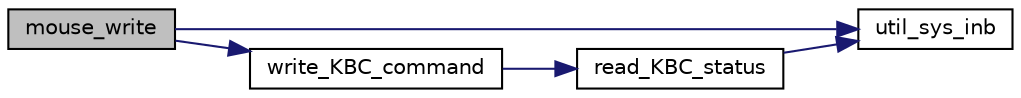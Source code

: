digraph "mouse_write"
{
 // LATEX_PDF_SIZE
  edge [fontname="Helvetica",fontsize="10",labelfontname="Helvetica",labelfontsize="10"];
  node [fontname="Helvetica",fontsize="10",shape=record];
  rankdir="LR";
  Node1 [label="mouse_write",height=0.2,width=0.4,color="black", fillcolor="grey75", style="filled", fontcolor="black",tooltip=" "];
  Node1 -> Node2 [color="midnightblue",fontsize="10",style="solid"];
  Node2 [label="util_sys_inb",height=0.2,width=0.4,color="black", fillcolor="white", style="filled",URL="$utils_8c.html#a79a031a8611f5b2d6afa4158e92b0fb4",tooltip=" "];
  Node1 -> Node3 [color="midnightblue",fontsize="10",style="solid"];
  Node3 [label="write_KBC_command",height=0.2,width=0.4,color="black", fillcolor="white", style="filled",URL="$Keyboard_2kbc_8c.html#a34b653b3939fffe883c903cdadb36d3a",tooltip=" "];
  Node3 -> Node4 [color="midnightblue",fontsize="10",style="solid"];
  Node4 [label="read_KBC_status",height=0.2,width=0.4,color="black", fillcolor="white", style="filled",URL="$Keyboard_2kbc_8c.html#ac024af91b156e4fc61ee3886b891de21",tooltip=" "];
  Node4 -> Node2 [color="midnightblue",fontsize="10",style="solid"];
}

